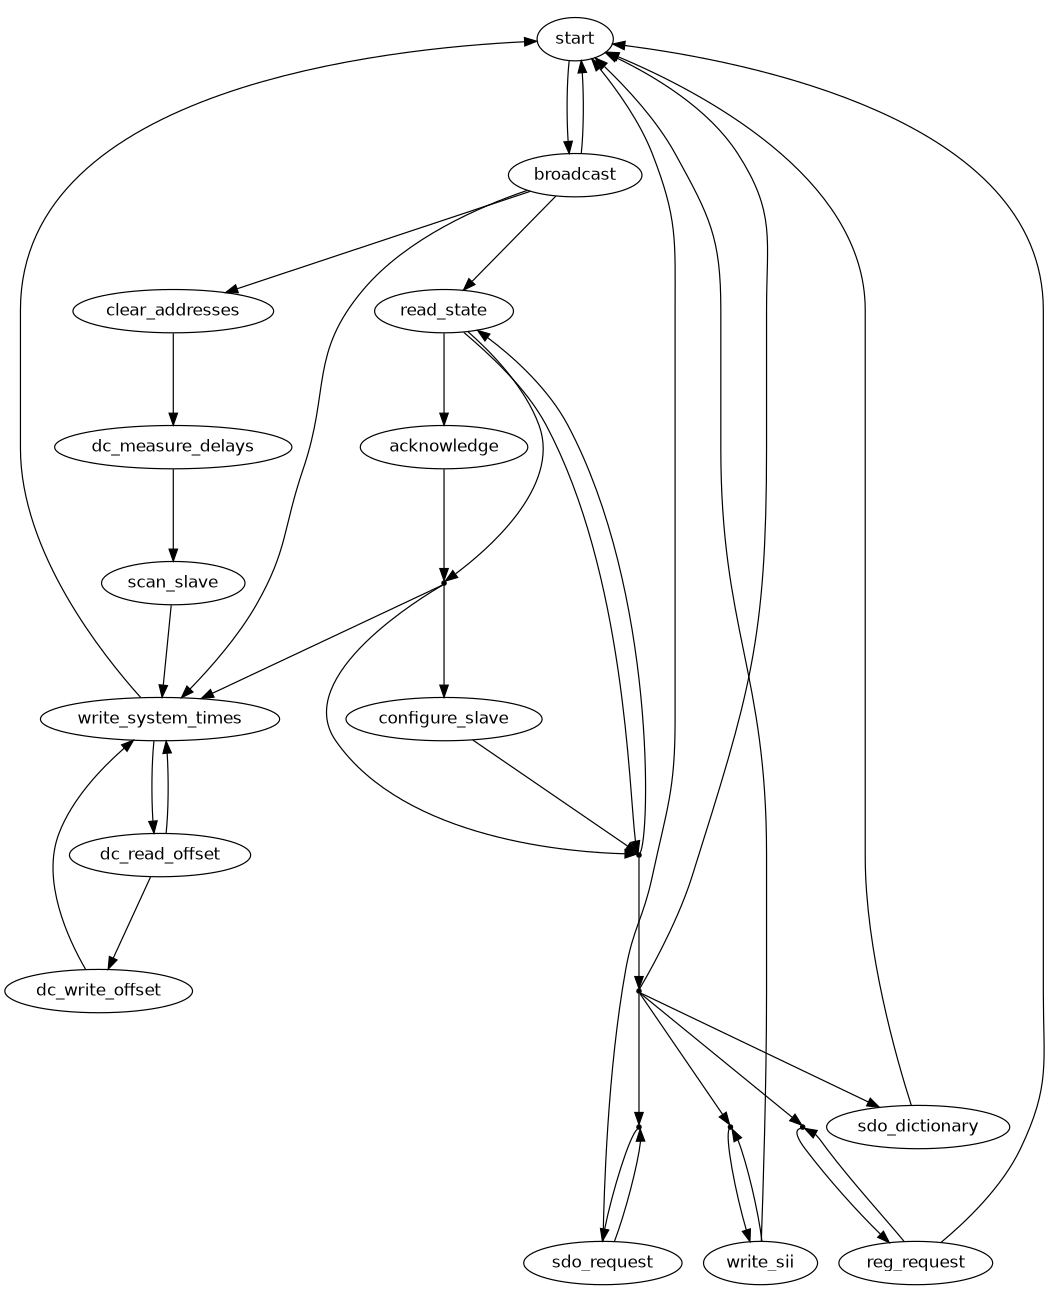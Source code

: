 
/* $Id$ */

digraph master {
    size="7,9"
    center=1
    ratio=fill
    node [fontname="Helvetica"]

    start -> broadcast [weight=10]

    broadcast -> start
    broadcast -> clear_addresses
    broadcast -> read_state
    broadcast -> write_system_times

    action_process_sii [shape=point,label=""]
    action_process_sii -> write_sii

    action_process_sdo [shape=point,label=""]
    action_process_sdo -> sdo_request

    action_process_register [shape=point,label=""]
    action_process_register -> reg_request

    action_idle [shape=point,label=""]
    action_idle -> action_process_sdo
    action_idle -> sdo_dictionary
    action_idle -> action_process_sii
    action_idle -> action_process_register
    action_idle -> start

    action_next_slave_state [shape=point,label=""]
    action_next_slave_state -> read_state
    action_next_slave_state -> action_idle [weight=10]

    action_configure [shape=point,label=""]
    action_configure -> configure_slave [weight=10]
    action_configure -> action_next_slave_state
    action_configure -> write_system_times

    read_state -> acknowledge [weight=10]
    read_state -> action_configure
    read_state -> action_next_slave_state

    acknowledge -> action_configure [weight=10]

    clear_addresses -> dc_measure_delays [weight=10]

    dc_measure_delays -> scan_slave [weight=10]

    scan_slave -> write_system_times

    write_system_times -> start
    write_system_times -> dc_read_offset

    dc_read_offset -> write_system_times
    dc_read_offset -> dc_write_offset

    dc_write_offset -> write_system_times

    configure_slave -> action_next_slave_state

    write_sii -> action_process_sii
    write_sii -> start

    sdo_dictionary -> start

    sdo_request -> action_process_sdo
    sdo_request -> start

    reg_request -> action_process_register
    reg_request -> start
}
